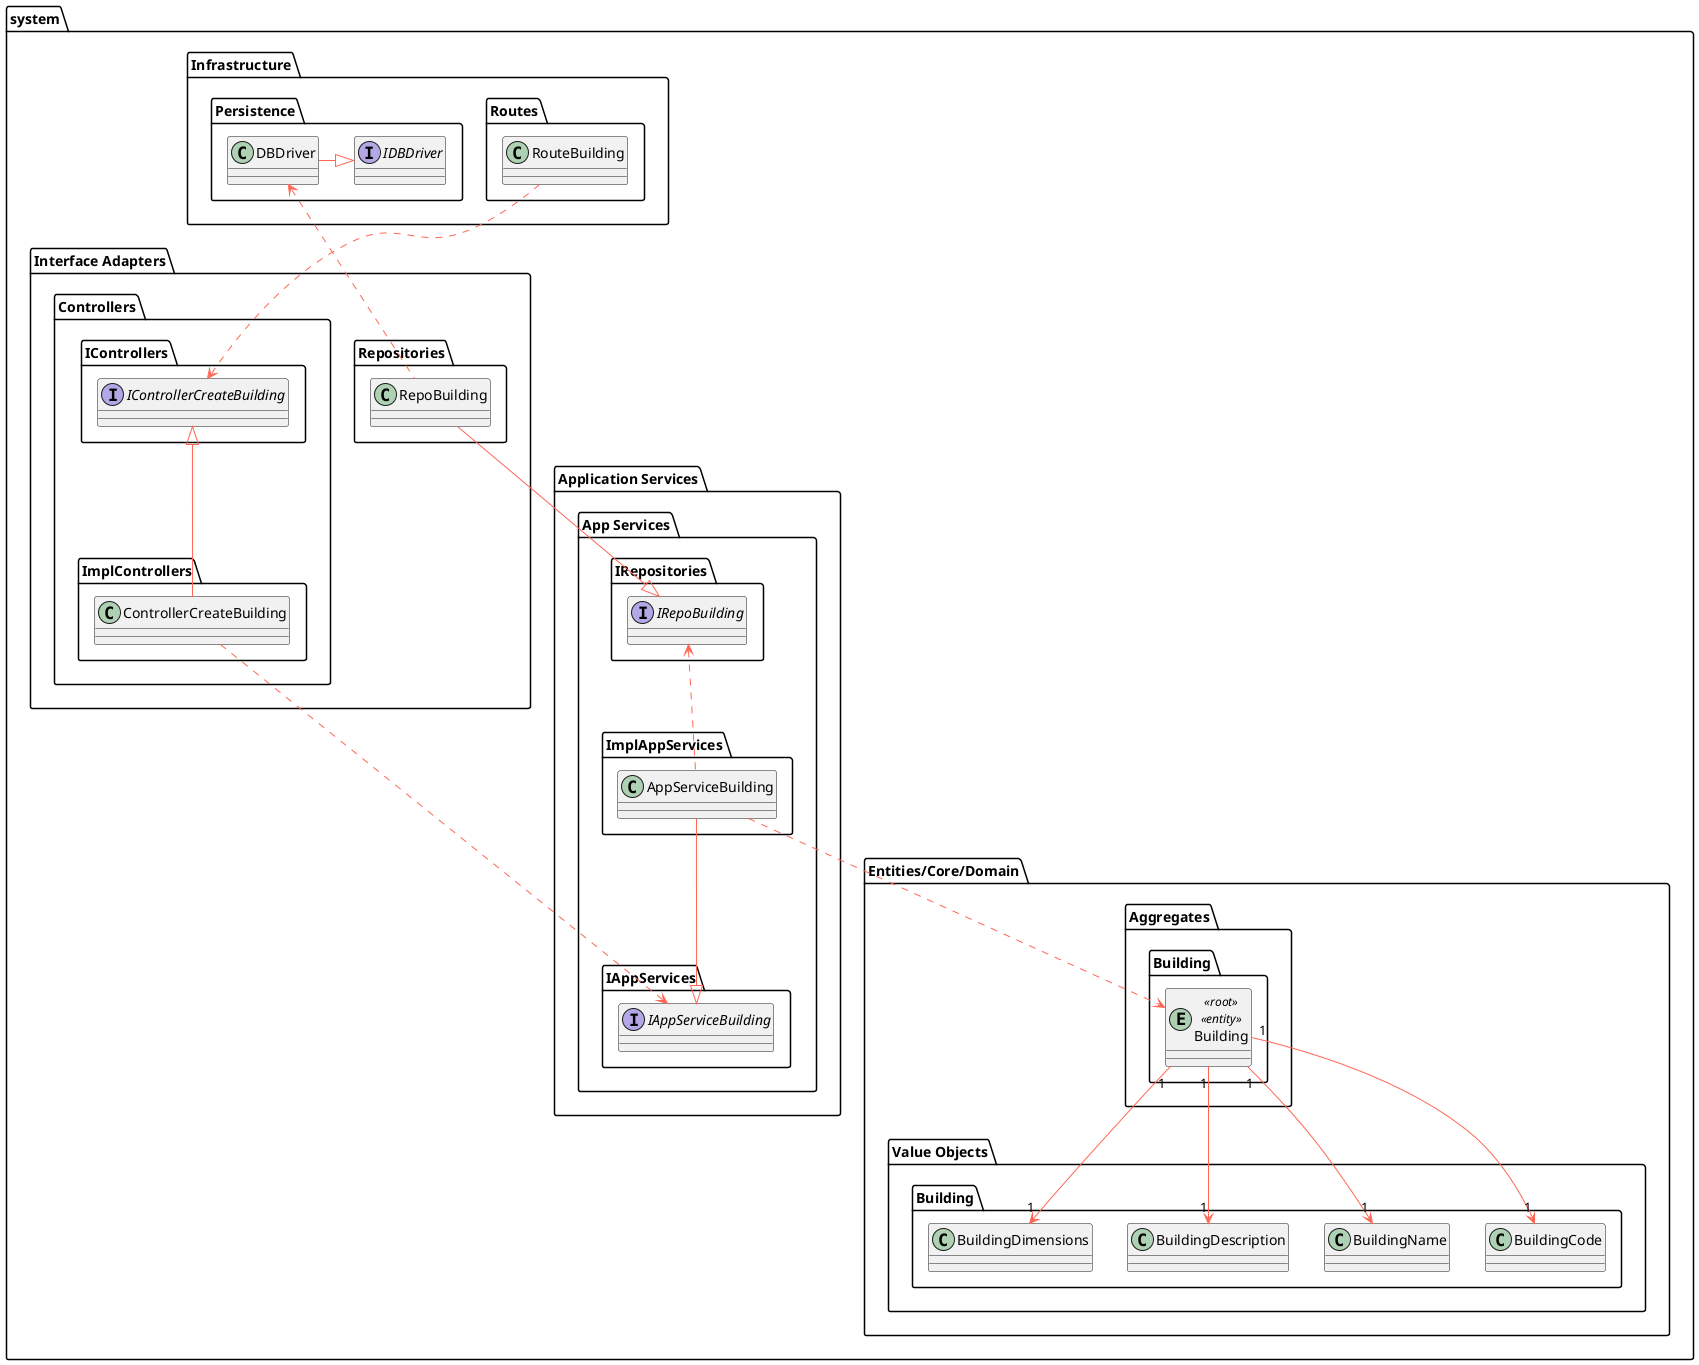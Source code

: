 @startuml

skinparam component {
    FontSize 16
    BackgroundColor<<Apache>> LightCoral
    BorderColor<<Apache>> #FF6655
    FontName Courier
    BorderColor black
    BackgroundColor DeepSkyBlue
    ArrowFontName Impact
    ArrowColor #FF6655
}

package system {
    package "Infrastructure" {
        package "Routes" {
            class RouteBuilding
        }

        package "Persistence" {
            interface IDBDriver
            class DBDriver
        }

        DBDriver -right-|> IDBDriver
    }

    package "Interface Adapters" {
        package "Controllers" {
            package "IControllers" {
                interface IControllerCreateBuilding
            }

            package "ImplControllers" {
                class ControllerCreateBuilding
            }
            ControllerCreateBuilding -up-|> IControllerCreateBuilding
        }

        package "Repositories" {
            class RepoBuilding

        }

        RepoBuilding .up.> DBDriver


        RouteBuilding ..> IControllerCreateBuilding
    }

    package "Application Services" {
        package "App Services" {
            package "IAppServices" {
                interface IAppServiceBuilding
            }

            package "ImplAppServices" {
                class AppServiceBuilding
            }

            AppServiceBuilding --|> IAppServiceBuilding

            package "IRepositories" {
                interface IRepoBuilding

            }

            RepoBuilding --|> IRepoBuilding

        }

        ControllerCreateBuilding ..> IAppServiceBuilding

        AppServiceBuilding .up.> IRepoBuilding

    }

    package "Entities/Core/Domain" {
        package "Aggregates" {


            package "Building" as a_building {
                entity Building <<root>> <<entity>>
            }
        }



        package "Value Objects" {
            package "Building" as vo_building {
                class BuildingCode
                class BuildingName
                class BuildingDescription
                class BuildingDimensions
            }
        }


        Building "1" --> "1" BuildingCode
        Building "1" --> "1" BuildingName
        Building "1" --> "1" BuildingDescription
        Building "1" --> "1" BuildingDimensions

        AppServiceBuilding ..> Building

        'package "Services" {
        '}
    }
}

@enduml

